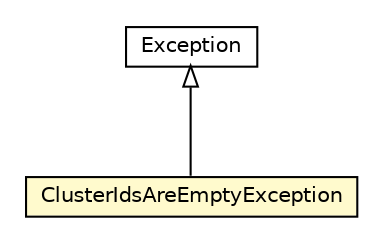 #!/usr/local/bin/dot
#
# Class diagram 
# Generated by UMLGraph version R5_6-24-gf6e263 (http://www.umlgraph.org/)
#

digraph G {
	edge [fontname="Helvetica",fontsize=10,labelfontname="Helvetica",labelfontsize=10];
	node [fontname="Helvetica",fontsize=10,shape=plaintext];
	nodesep=0.25;
	ranksep=0.5;
	// com.orientechnologies.orient.core.metadata.schema.OSchemaShared.ClusterIdsAreEmptyException
	c6522692 [label=<<table title="com.orientechnologies.orient.core.metadata.schema.OSchemaShared.ClusterIdsAreEmptyException" border="0" cellborder="1" cellspacing="0" cellpadding="2" port="p" bgcolor="lemonChiffon" href="./OSchemaShared.ClusterIdsAreEmptyException.html">
		<tr><td><table border="0" cellspacing="0" cellpadding="1">
<tr><td align="center" balign="center"> ClusterIdsAreEmptyException </td></tr>
		</table></td></tr>
		</table>>, URL="./OSchemaShared.ClusterIdsAreEmptyException.html", fontname="Helvetica", fontcolor="black", fontsize=10.0];
	//com.orientechnologies.orient.core.metadata.schema.OSchemaShared.ClusterIdsAreEmptyException extends java.lang.Exception
	c6524975:p -> c6522692:p [dir=back,arrowtail=empty];
	// java.lang.Exception
	c6524975 [label=<<table title="java.lang.Exception" border="0" cellborder="1" cellspacing="0" cellpadding="2" port="p" href="http://java.sun.com/j2se/1.4.2/docs/api/java/lang/Exception.html">
		<tr><td><table border="0" cellspacing="0" cellpadding="1">
<tr><td align="center" balign="center"> Exception </td></tr>
		</table></td></tr>
		</table>>, URL="http://java.sun.com/j2se/1.4.2/docs/api/java/lang/Exception.html", fontname="Helvetica", fontcolor="black", fontsize=10.0];
}

